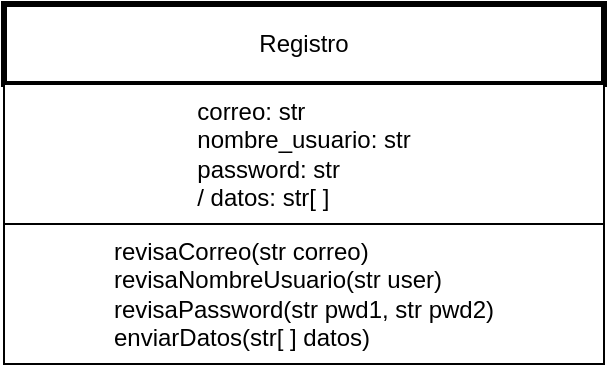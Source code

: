 <mxfile version="10.5.0" type="device"><diagram id="HrLczKDKI1oB8WPjX0xV" name="Page-1"><mxGraphModel dx="840" dy="514" grid="1" gridSize="10" guides="1" tooltips="1" connect="1" arrows="1" fold="1" page="1" pageScale="1" pageWidth="850" pageHeight="1100" math="0" shadow="0"><root><mxCell id="0"/><mxCell id="1" parent="0"/><mxCell id="booQO6iNkX-yjC66ZaSR-1" value="Registro" style="rounded=0;whiteSpace=wrap;html=1;strokeWidth=3;" parent="1" vertex="1"><mxGeometry x="40" y="20" width="300" height="40" as="geometry"/></mxCell><mxCell id="booQO6iNkX-yjC66ZaSR-2" value="&lt;div style=&quot;text-align: left&quot;&gt;&lt;span&gt;correo: str&lt;/span&gt;&lt;/div&gt;&lt;div style=&quot;text-align: left&quot;&gt;&lt;span&gt;nombre_usuario: str&lt;/span&gt;&lt;/div&gt;&lt;div style=&quot;text-align: left&quot;&gt;&lt;span&gt;password: str&lt;/span&gt;&lt;/div&gt;&lt;div style=&quot;text-align: left&quot;&gt;&lt;span&gt;/ datos: str[ ]&lt;/span&gt;&lt;/div&gt;" style="rounded=0;whiteSpace=wrap;html=1;" parent="1" vertex="1"><mxGeometry x="40" y="60" width="300" height="70" as="geometry"/></mxCell><mxCell id="booQO6iNkX-yjC66ZaSR-3" value="&lt;div style=&quot;text-align: left&quot;&gt;&lt;span&gt;revisaCorreo(str correo)&lt;/span&gt;&lt;/div&gt;&lt;div style=&quot;text-align: left&quot;&gt;&lt;span&gt;revisaNombreUsuario(str user)&lt;/span&gt;&lt;/div&gt;&lt;div style=&quot;text-align: left&quot;&gt;&lt;span&gt;revisaPassword(str pwd1, str pwd2)&lt;/span&gt;&lt;/div&gt;&lt;div style=&quot;text-align: left&quot;&gt;&lt;span&gt;enviarDatos(str[ ] datos)&lt;/span&gt;&lt;/div&gt;" style="rounded=0;whiteSpace=wrap;html=1;strokeWidth=1;" parent="1" vertex="1"><mxGeometry x="40" y="130" width="300" height="70" as="geometry"/></mxCell><mxCell id="booQO6iNkX-yjC66ZaSR-4" style="edgeStyle=orthogonalEdgeStyle;rounded=0;orthogonalLoop=1;jettySize=auto;html=1;exitX=0.5;exitY=1;exitDx=0;exitDy=0;" parent="1" source="booQO6iNkX-yjC66ZaSR-3" target="booQO6iNkX-yjC66ZaSR-3" edge="1"><mxGeometry relative="1" as="geometry"/></mxCell></root></mxGraphModel></diagram></mxfile>
